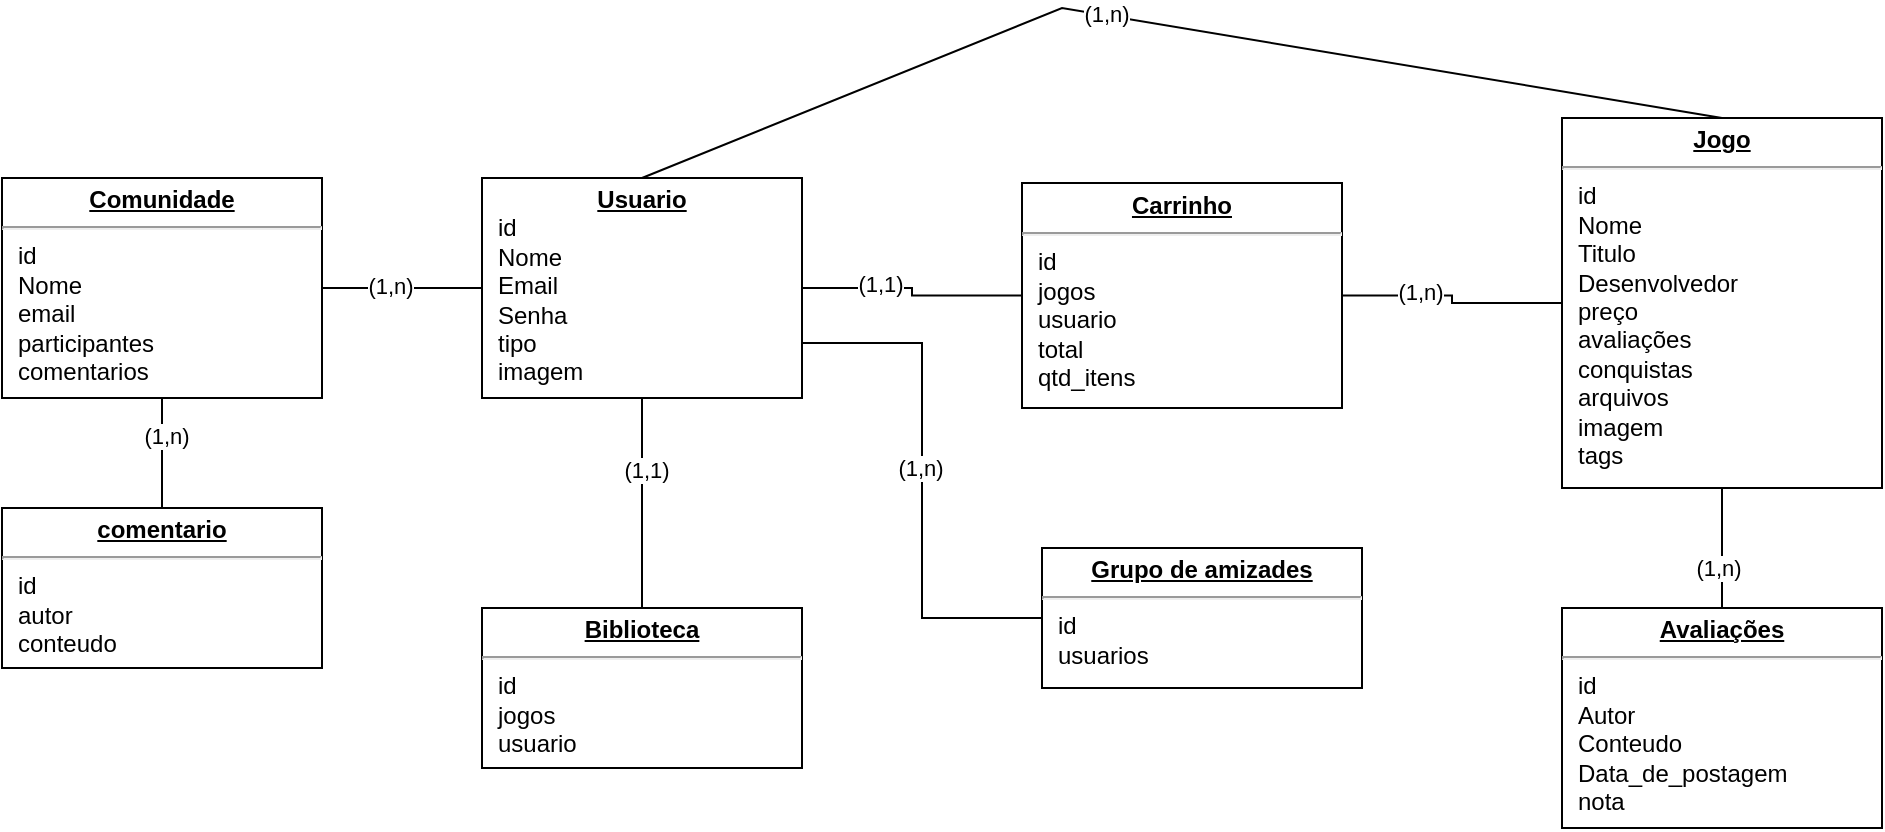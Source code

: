 <mxfile version="22.0.4" type="github">
  <diagram name="Página-1" id="bBWLf_pgKE0c72V7XdzS">
    <mxGraphModel dx="3923" dy="1684" grid="1" gridSize="10" guides="1" tooltips="1" connect="1" arrows="1" fold="1" page="1" pageScale="1" pageWidth="827" pageHeight="1169" math="0" shadow="0">
      <root>
        <mxCell id="0" />
        <mxCell id="1" parent="0" />
        <mxCell id="co5ntVsho40ozZckp4Rg-59" value="&lt;p style=&quot;margin:0px;margin-top:4px;text-align:center;text-decoration:underline;&quot;&gt;&lt;b&gt;Usuario&lt;/b&gt;&lt;/p&gt;&lt;p style=&quot;margin:0px;margin-left:8px;&quot;&gt;id&lt;/p&gt;&lt;p style=&quot;margin:0px;margin-left:8px;&quot;&gt;Nome&lt;/p&gt;&lt;p style=&quot;margin:0px;margin-left:8px;&quot;&gt;Email&lt;/p&gt;&lt;p style=&quot;margin:0px;margin-left:8px;&quot;&gt;Senha&lt;/p&gt;&lt;p style=&quot;margin:0px;margin-left:8px;&quot;&gt;tipo&lt;/p&gt;&lt;p style=&quot;margin:0px;margin-left:8px;&quot;&gt;imagem&lt;/p&gt;" style="verticalAlign=top;align=left;overflow=fill;fontSize=12;fontFamily=Helvetica;html=1;whiteSpace=wrap;" vertex="1" parent="1">
          <mxGeometry x="20" y="535" width="160" height="110" as="geometry" />
        </mxCell>
        <mxCell id="co5ntVsho40ozZckp4Rg-60" value="&lt;p style=&quot;margin:0px;margin-top:4px;text-align:center;text-decoration:underline;&quot;&gt;&lt;b&gt;Jogo&lt;/b&gt;&lt;/p&gt;&lt;hr&gt;&lt;p style=&quot;margin:0px;margin-left:8px;&quot;&gt;id&lt;/p&gt;&lt;p style=&quot;margin:0px;margin-left:8px;&quot;&gt;Nome&lt;/p&gt;&lt;p style=&quot;margin:0px;margin-left:8px;&quot;&gt;Titulo&lt;/p&gt;&lt;p style=&quot;margin:0px;margin-left:8px;&quot;&gt;Desenvolvedor&lt;/p&gt;&lt;p style=&quot;margin:0px;margin-left:8px;&quot;&gt;preço&lt;/p&gt;&lt;p style=&quot;margin:0px;margin-left:8px;&quot;&gt;avaliações&lt;/p&gt;&lt;p style=&quot;margin:0px;margin-left:8px;&quot;&gt;conquistas&lt;/p&gt;&lt;p style=&quot;margin:0px;margin-left:8px;&quot;&gt;arquivos&lt;/p&gt;&lt;p style=&quot;margin:0px;margin-left:8px;&quot;&gt;imagem&lt;/p&gt;&lt;p style=&quot;margin:0px;margin-left:8px;&quot;&gt;tags&lt;/p&gt;" style="verticalAlign=top;align=left;overflow=fill;fontSize=12;fontFamily=Helvetica;html=1;whiteSpace=wrap;" vertex="1" parent="1">
          <mxGeometry x="560" y="505" width="160" height="185" as="geometry" />
        </mxCell>
        <mxCell id="co5ntVsho40ozZckp4Rg-64" style="edgeStyle=orthogonalEdgeStyle;rounded=0;orthogonalLoop=1;jettySize=auto;html=1;entryX=0.5;entryY=1;entryDx=0;entryDy=0;endArrow=none;endFill=0;" edge="1" parent="1" source="co5ntVsho40ozZckp4Rg-63" target="co5ntVsho40ozZckp4Rg-59">
          <mxGeometry relative="1" as="geometry" />
        </mxCell>
        <mxCell id="co5ntVsho40ozZckp4Rg-65" value="(1,1)" style="edgeLabel;html=1;align=center;verticalAlign=middle;resizable=0;points=[];" vertex="1" connectable="0" parent="co5ntVsho40ozZckp4Rg-64">
          <mxGeometry x="0.319" y="-2" relative="1" as="geometry">
            <mxPoint as="offset" />
          </mxGeometry>
        </mxCell>
        <mxCell id="co5ntVsho40ozZckp4Rg-63" value="&lt;p style=&quot;margin:0px;margin-top:4px;text-align:center;text-decoration:underline;&quot;&gt;&lt;b&gt;Biblioteca&lt;/b&gt;&lt;/p&gt;&lt;hr&gt;&lt;p style=&quot;margin:0px;margin-left:8px;&quot;&gt;id&lt;/p&gt;&lt;p style=&quot;margin:0px;margin-left:8px;&quot;&gt;jogos&lt;/p&gt;&lt;p style=&quot;margin:0px;margin-left:8px;&quot;&gt;usuario&lt;/p&gt;" style="verticalAlign=top;align=left;overflow=fill;fontSize=12;fontFamily=Helvetica;html=1;whiteSpace=wrap;" vertex="1" parent="1">
          <mxGeometry x="20" y="750" width="160" height="80" as="geometry" />
        </mxCell>
        <mxCell id="co5ntVsho40ozZckp4Rg-66" value="&lt;p style=&quot;margin:0px;margin-top:4px;text-align:center;text-decoration:underline;&quot;&gt;&lt;b&gt;Carrinho&lt;/b&gt;&lt;/p&gt;&lt;hr&gt;&lt;p style=&quot;margin:0px;margin-left:8px;&quot;&gt;id&lt;/p&gt;&lt;p style=&quot;margin:0px;margin-left:8px;&quot;&gt;jogos&lt;/p&gt;&lt;p style=&quot;margin:0px;margin-left:8px;&quot;&gt;usuario&lt;/p&gt;&lt;p style=&quot;margin:0px;margin-left:8px;&quot;&gt;total&lt;/p&gt;&lt;p style=&quot;margin:0px;margin-left:8px;&quot;&gt;qtd_itens&lt;/p&gt;" style="verticalAlign=top;align=left;overflow=fill;fontSize=12;fontFamily=Helvetica;html=1;whiteSpace=wrap;" vertex="1" parent="1">
          <mxGeometry x="290" y="537.5" width="160" height="112.5" as="geometry" />
        </mxCell>
        <mxCell id="co5ntVsho40ozZckp4Rg-67" style="edgeStyle=orthogonalEdgeStyle;rounded=0;orthogonalLoop=1;jettySize=auto;html=1;entryX=1;entryY=0.5;entryDx=0;entryDy=0;endArrow=none;endFill=0;exitX=0;exitY=0.5;exitDx=0;exitDy=0;" edge="1" parent="1" source="co5ntVsho40ozZckp4Rg-66" target="co5ntVsho40ozZckp4Rg-59">
          <mxGeometry relative="1" as="geometry">
            <mxPoint x="110" y="750" as="sourcePoint" />
            <mxPoint x="110" y="665" as="targetPoint" />
          </mxGeometry>
        </mxCell>
        <mxCell id="co5ntVsho40ozZckp4Rg-68" value="(1,1)" style="edgeLabel;html=1;align=center;verticalAlign=middle;resizable=0;points=[];" vertex="1" connectable="0" parent="co5ntVsho40ozZckp4Rg-67">
          <mxGeometry x="0.319" y="-2" relative="1" as="geometry">
            <mxPoint as="offset" />
          </mxGeometry>
        </mxCell>
        <mxCell id="co5ntVsho40ozZckp4Rg-69" style="edgeStyle=orthogonalEdgeStyle;rounded=0;orthogonalLoop=1;jettySize=auto;html=1;entryX=1;entryY=0.5;entryDx=0;entryDy=0;endArrow=none;endFill=0;exitX=0;exitY=0.5;exitDx=0;exitDy=0;" edge="1" parent="1" source="co5ntVsho40ozZckp4Rg-60" target="co5ntVsho40ozZckp4Rg-66">
          <mxGeometry relative="1" as="geometry">
            <mxPoint x="260" y="600" as="sourcePoint" />
            <mxPoint x="190" y="600" as="targetPoint" />
          </mxGeometry>
        </mxCell>
        <mxCell id="co5ntVsho40ozZckp4Rg-70" value="(1,n)" style="edgeLabel;html=1;align=center;verticalAlign=middle;resizable=0;points=[];" vertex="1" connectable="0" parent="co5ntVsho40ozZckp4Rg-69">
          <mxGeometry x="0.319" y="-2" relative="1" as="geometry">
            <mxPoint as="offset" />
          </mxGeometry>
        </mxCell>
        <mxCell id="co5ntVsho40ozZckp4Rg-71" value="&lt;p style=&quot;margin:0px;margin-top:4px;text-align:center;text-decoration:underline;&quot;&gt;&lt;b&gt;Avaliações&lt;/b&gt;&lt;/p&gt;&lt;hr&gt;&lt;p style=&quot;margin:0px;margin-left:8px;&quot;&gt;id&lt;/p&gt;&lt;p style=&quot;margin:0px;margin-left:8px;&quot;&gt;Autor&lt;/p&gt;&lt;p style=&quot;margin:0px;margin-left:8px;&quot;&gt;Conteudo&lt;/p&gt;&lt;p style=&quot;margin:0px;margin-left:8px;&quot;&gt;Data_de_postagem&lt;/p&gt;&lt;p style=&quot;margin:0px;margin-left:8px;&quot;&gt;nota&lt;/p&gt;" style="verticalAlign=top;align=left;overflow=fill;fontSize=12;fontFamily=Helvetica;html=1;whiteSpace=wrap;" vertex="1" parent="1">
          <mxGeometry x="560" y="750" width="160" height="110" as="geometry" />
        </mxCell>
        <mxCell id="co5ntVsho40ozZckp4Rg-73" style="edgeStyle=orthogonalEdgeStyle;rounded=0;orthogonalLoop=1;jettySize=auto;html=1;entryX=0.5;entryY=0;entryDx=0;entryDy=0;endArrow=none;endFill=0;exitX=0.5;exitY=1;exitDx=0;exitDy=0;" edge="1" parent="1" source="co5ntVsho40ozZckp4Rg-60" target="co5ntVsho40ozZckp4Rg-71">
          <mxGeometry relative="1" as="geometry">
            <mxPoint x="570" y="595" as="sourcePoint" />
            <mxPoint x="480" y="595" as="targetPoint" />
          </mxGeometry>
        </mxCell>
        <mxCell id="co5ntVsho40ozZckp4Rg-74" value="(1,n)" style="edgeLabel;html=1;align=center;verticalAlign=middle;resizable=0;points=[];" vertex="1" connectable="0" parent="co5ntVsho40ozZckp4Rg-73">
          <mxGeometry x="0.319" y="-2" relative="1" as="geometry">
            <mxPoint as="offset" />
          </mxGeometry>
        </mxCell>
        <mxCell id="co5ntVsho40ozZckp4Rg-82" style="edgeStyle=orthogonalEdgeStyle;rounded=0;orthogonalLoop=1;jettySize=auto;html=1;entryX=0;entryY=0.5;entryDx=0;entryDy=0;endArrow=none;endFill=0;" edge="1" parent="1" source="co5ntVsho40ozZckp4Rg-75" target="co5ntVsho40ozZckp4Rg-59">
          <mxGeometry relative="1" as="geometry" />
        </mxCell>
        <mxCell id="co5ntVsho40ozZckp4Rg-83" value="(1,n)" style="edgeLabel;html=1;align=center;verticalAlign=middle;resizable=0;points=[];" vertex="1" connectable="0" parent="co5ntVsho40ozZckp4Rg-82">
          <mxGeometry x="-0.15" y="1" relative="1" as="geometry">
            <mxPoint as="offset" />
          </mxGeometry>
        </mxCell>
        <mxCell id="co5ntVsho40ozZckp4Rg-75" value="&lt;p style=&quot;margin:0px;margin-top:4px;text-align:center;text-decoration:underline;&quot;&gt;&lt;b&gt;Comunidade&lt;/b&gt;&lt;/p&gt;&lt;hr&gt;&lt;p style=&quot;margin:0px;margin-left:8px;&quot;&gt;id&lt;/p&gt;&lt;p style=&quot;margin:0px;margin-left:8px;&quot;&gt;Nome&lt;/p&gt;&lt;p style=&quot;margin:0px;margin-left:8px;&quot;&gt;&lt;span style=&quot;background-color: initial;&quot;&gt;email&lt;/span&gt;&lt;/p&gt;&lt;p style=&quot;margin:0px;margin-left:8px;&quot;&gt;&lt;span style=&quot;background-color: initial;&quot;&gt;participantes&lt;/span&gt;&lt;/p&gt;&lt;p style=&quot;margin:0px;margin-left:8px;&quot;&gt;&lt;span style=&quot;background-color: initial;&quot;&gt;comentarios&lt;/span&gt;&lt;/p&gt;" style="verticalAlign=top;align=left;overflow=fill;fontSize=12;fontFamily=Helvetica;html=1;whiteSpace=wrap;" vertex="1" parent="1">
          <mxGeometry x="-220" y="535" width="160" height="110" as="geometry" />
        </mxCell>
        <mxCell id="co5ntVsho40ozZckp4Rg-76" value="&lt;p style=&quot;margin:0px;margin-top:4px;text-align:center;text-decoration:underline;&quot;&gt;&lt;b&gt;comentario&lt;/b&gt;&lt;/p&gt;&lt;hr&gt;&lt;p style=&quot;margin:0px;margin-left:8px;&quot;&gt;id&lt;/p&gt;&lt;p style=&quot;margin:0px;margin-left:8px;&quot;&gt;autor&lt;/p&gt;&lt;p style=&quot;margin:0px;margin-left:8px;&quot;&gt;conteudo&lt;/p&gt;&lt;p style=&quot;margin:0px;margin-left:8px;&quot;&gt;&lt;br&gt;&lt;/p&gt;" style="verticalAlign=top;align=left;overflow=fill;fontSize=12;fontFamily=Helvetica;html=1;whiteSpace=wrap;" vertex="1" parent="1">
          <mxGeometry x="-220" y="700" width="160" height="80" as="geometry" />
        </mxCell>
        <mxCell id="co5ntVsho40ozZckp4Rg-77" style="edgeStyle=orthogonalEdgeStyle;rounded=0;orthogonalLoop=1;jettySize=auto;html=1;entryX=0.5;entryY=1;entryDx=0;entryDy=0;endArrow=none;endFill=0;exitX=0.5;exitY=0;exitDx=0;exitDy=0;" edge="1" parent="1" source="co5ntVsho40ozZckp4Rg-76" target="co5ntVsho40ozZckp4Rg-75">
          <mxGeometry relative="1" as="geometry">
            <mxPoint x="110" y="750" as="sourcePoint" />
            <mxPoint x="110" y="655" as="targetPoint" />
          </mxGeometry>
        </mxCell>
        <mxCell id="co5ntVsho40ozZckp4Rg-78" value="(1,n)" style="edgeLabel;html=1;align=center;verticalAlign=middle;resizable=0;points=[];" vertex="1" connectable="0" parent="co5ntVsho40ozZckp4Rg-77">
          <mxGeometry x="0.319" y="-2" relative="1" as="geometry">
            <mxPoint as="offset" />
          </mxGeometry>
        </mxCell>
        <mxCell id="co5ntVsho40ozZckp4Rg-85" style="edgeStyle=orthogonalEdgeStyle;rounded=0;orthogonalLoop=1;jettySize=auto;html=1;entryX=1;entryY=0.75;entryDx=0;entryDy=0;endArrow=none;endFill=0;" edge="1" parent="1" source="co5ntVsho40ozZckp4Rg-84" target="co5ntVsho40ozZckp4Rg-59">
          <mxGeometry relative="1" as="geometry" />
        </mxCell>
        <mxCell id="co5ntVsho40ozZckp4Rg-86" value="(1,n)" style="edgeLabel;html=1;align=center;verticalAlign=middle;resizable=0;points=[];" vertex="1" connectable="0" parent="co5ntVsho40ozZckp4Rg-85">
          <mxGeometry x="0.05" y="1" relative="1" as="geometry">
            <mxPoint as="offset" />
          </mxGeometry>
        </mxCell>
        <mxCell id="co5ntVsho40ozZckp4Rg-84" value="&lt;p style=&quot;margin:0px;margin-top:4px;text-align:center;text-decoration:underline;&quot;&gt;&lt;b&gt;Grupo de amizades&lt;/b&gt;&lt;/p&gt;&lt;hr&gt;&lt;p style=&quot;margin:0px;margin-left:8px;&quot;&gt;id&lt;/p&gt;&lt;p style=&quot;margin:0px;margin-left:8px;&quot;&gt;usuarios&lt;/p&gt;" style="verticalAlign=top;align=left;overflow=fill;fontSize=12;fontFamily=Helvetica;html=1;whiteSpace=wrap;" vertex="1" parent="1">
          <mxGeometry x="300" y="720" width="160" height="70" as="geometry" />
        </mxCell>
        <mxCell id="co5ntVsho40ozZckp4Rg-91" value="" style="endArrow=none;html=1;rounded=0;exitX=0.5;exitY=0;exitDx=0;exitDy=0;entryX=0.5;entryY=0;entryDx=0;entryDy=0;" edge="1" parent="1" source="co5ntVsho40ozZckp4Rg-59" target="co5ntVsho40ozZckp4Rg-60">
          <mxGeometry width="50" height="50" relative="1" as="geometry">
            <mxPoint x="160" y="460" as="sourcePoint" />
            <mxPoint x="210" y="410" as="targetPoint" />
            <Array as="points">
              <mxPoint x="310" y="450" />
            </Array>
          </mxGeometry>
        </mxCell>
        <mxCell id="co5ntVsho40ozZckp4Rg-92" value="(1,n)" style="edgeLabel;html=1;align=center;verticalAlign=middle;resizable=0;points=[];" vertex="1" connectable="0" parent="co5ntVsho40ozZckp4Rg-91">
          <mxGeometry x="-0.114" y="1" relative="1" as="geometry">
            <mxPoint as="offset" />
          </mxGeometry>
        </mxCell>
      </root>
    </mxGraphModel>
  </diagram>
</mxfile>
